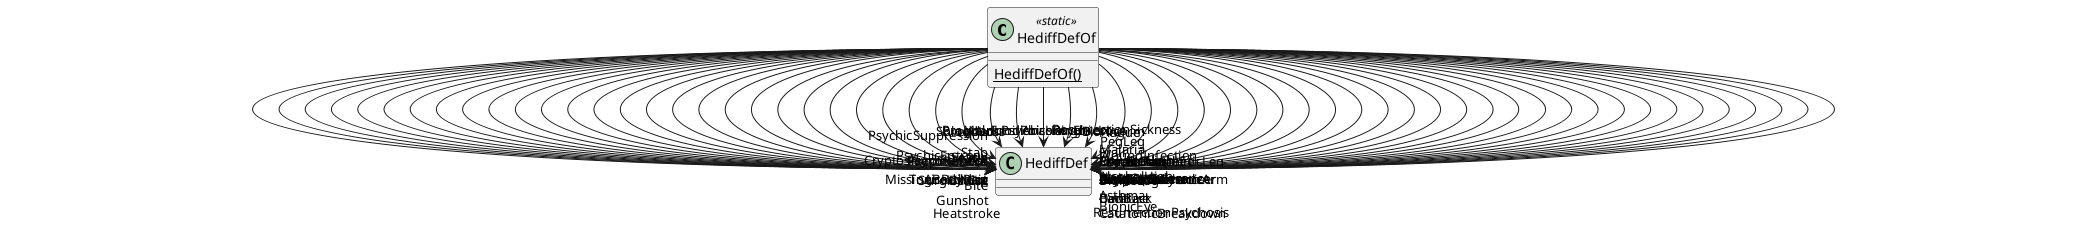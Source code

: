 @startuml
class HediffDefOf <<static>> {
    {static} HediffDefOf()
}
HediffDefOf --> "Misc" HediffDef
HediffDefOf --> "Burn" HediffDef
HediffDefOf --> "Cut" HediffDef
HediffDefOf --> "SurgicalCut" HediffDef
HediffDefOf --> "ExecutionCut" HediffDef
HediffDefOf --> "Stab" HediffDef
HediffDefOf --> "Gunshot" HediffDef
HediffDefOf --> "Shredded" HediffDef
HediffDefOf --> "Bruise" HediffDef
HediffDefOf --> "Bite" HediffDef
HediffDefOf --> "Scratch" HediffDef
HediffDefOf --> "MissingBodyPart" HediffDef
HediffDefOf --> "BloodLoss" HediffDef
HediffDefOf --> "Hypothermia" HediffDef
HediffDefOf --> "Heatstroke" HediffDef
HediffDefOf --> "Malnutrition" HediffDef
HediffDefOf --> "ToxicBuildup" HediffDef
HediffDefOf --> "PsychicShock" HediffDef
HediffDefOf --> "ResurrectionSickness" HediffDef
HediffDefOf --> "ResurrectionPsychosis" HediffDef
HediffDefOf --> "Anesthetic" HediffDef
HediffDefOf --> "CryptosleepSickness" HediffDef
HediffDefOf --> "FoodPoisoning" HediffDef
HediffDefOf --> "Pregnant" HediffDef
HediffDefOf --> "CatatonicBreakdown" HediffDef
HediffDefOf --> "Scaria" HediffDef
HediffDefOf --> "PsychicEntropy" HediffDef
HediffDefOf --> "PsychicHangover" HediffDef
HediffDefOf --> "PsychicSuppression" HediffDef
HediffDefOf --> "Abasia" HediffDef
HediffDefOf --> "PsychicLove" HediffDef
HediffDefOf --> "Flu" HediffDef
HediffDefOf --> "Plague" HediffDef
HediffDefOf --> "Malaria" HediffDef
HediffDefOf --> "WoundInfection" HediffDef
HediffDefOf --> "AlcoholHigh" HediffDef
HediffDefOf --> "Hangover" HediffDef
HediffDefOf --> "DrugOverdose" HediffDef
HediffDefOf --> "GoJuiceHigh" HediffDef
HediffDefOf --> "WakeUpTolerance" HediffDef
HediffDefOf --> "GoJuiceTolerance" HediffDef
HediffDefOf --> "BadBack" HediffDef
HediffDefOf --> "Cataract" HediffDef
HediffDefOf --> "Blindness" HediffDef
HediffDefOf --> "Frail" HediffDef
HediffDefOf --> "Carcinoma" HediffDef
HediffDefOf --> "Asthma" HediffDef
HediffDefOf --> "Dementia" HediffDef
HediffDefOf --> "PegLeg" HediffDef
HediffDefOf --> "Denture" HediffDef
HediffDefOf --> "SimpleProstheticLeg" HediffDef
HediffDefOf --> "SimpleProstheticArm" HediffDef
HediffDefOf --> "BionicEye" HediffDef
HediffDefOf --> "BionicArm" HediffDef
HediffDefOf --> "BionicLeg" HediffDef
HediffDefOf --> "PowerClaw" HediffDef
HediffDefOf --> "ArchotechEye" HediffDef
HediffDefOf --> "LoveEnhancer" HediffDef
HediffDefOf --> "NuclearStomach" HediffDef
HediffDefOf --> "PsychicAmplifier" HediffDef
HediffDefOf --> "PsychicHarmonizer" HediffDef
@enduml
